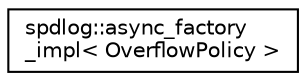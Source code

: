digraph "Graphical Class Hierarchy"
{
  edge [fontname="Helvetica",fontsize="10",labelfontname="Helvetica",labelfontsize="10"];
  node [fontname="Helvetica",fontsize="10",shape=record];
  rankdir="LR";
  Node1 [label="spdlog::async_factory\l_impl\< OverflowPolicy \>",height=0.2,width=0.4,color="black", fillcolor="white", style="filled",URL="$structspdlog_1_1async__factory__impl.html"];
}
